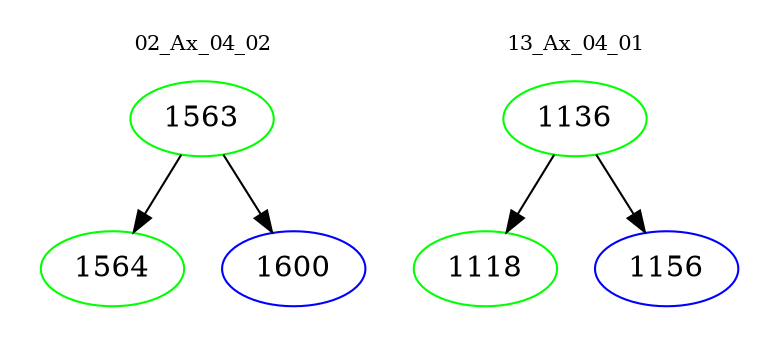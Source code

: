 digraph{
subgraph cluster_0 {
color = white
label = "02_Ax_04_02";
fontsize=10;
T0_1563 [label="1563", color="green"]
T0_1563 -> T0_1564 [color="black"]
T0_1564 [label="1564", color="green"]
T0_1563 -> T0_1600 [color="black"]
T0_1600 [label="1600", color="blue"]
}
subgraph cluster_1 {
color = white
label = "13_Ax_04_01";
fontsize=10;
T1_1136 [label="1136", color="green"]
T1_1136 -> T1_1118 [color="black"]
T1_1118 [label="1118", color="green"]
T1_1136 -> T1_1156 [color="black"]
T1_1156 [label="1156", color="blue"]
}
}

